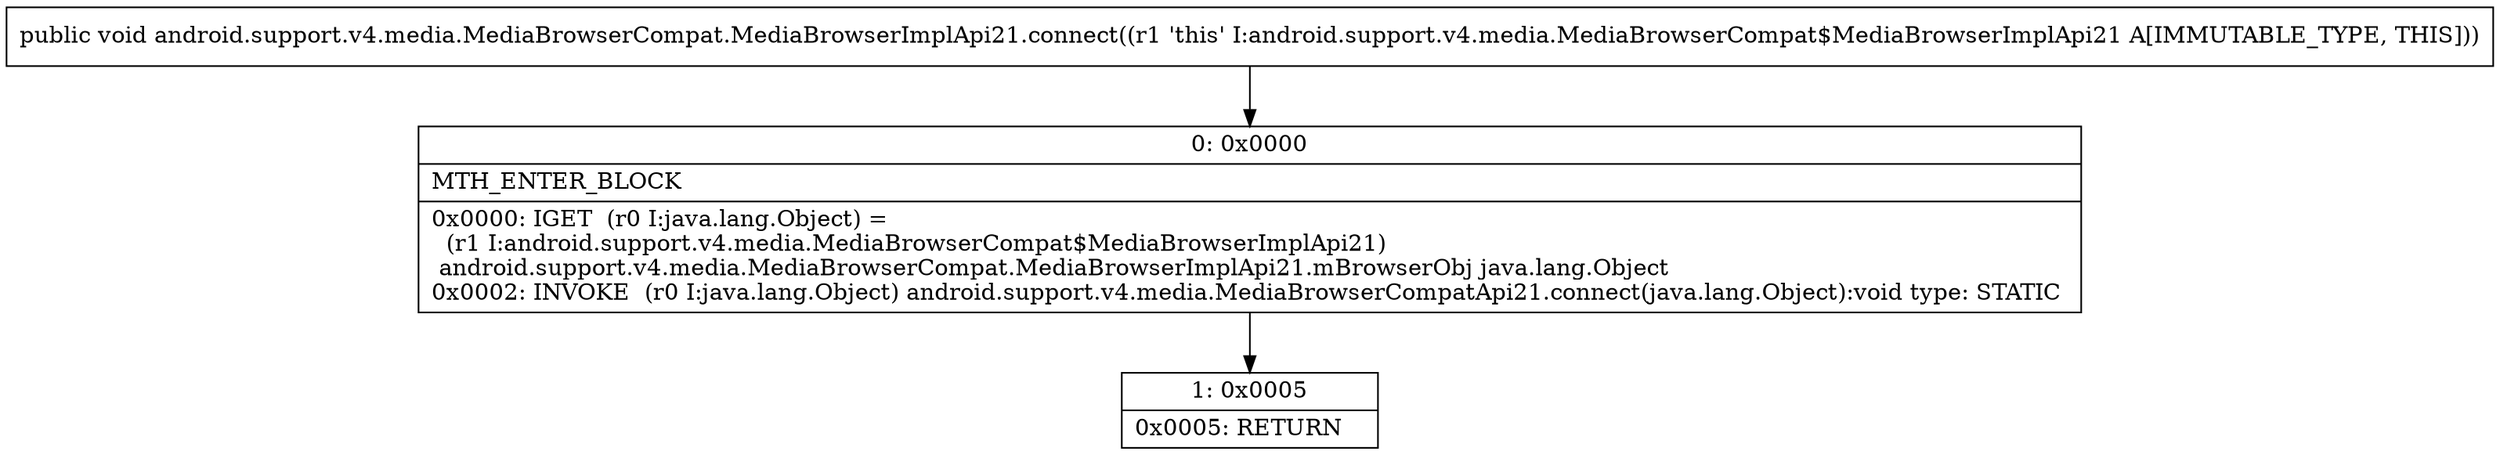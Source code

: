 digraph "CFG forandroid.support.v4.media.MediaBrowserCompat.MediaBrowserImplApi21.connect()V" {
Node_0 [shape=record,label="{0\:\ 0x0000|MTH_ENTER_BLOCK\l|0x0000: IGET  (r0 I:java.lang.Object) = \l  (r1 I:android.support.v4.media.MediaBrowserCompat$MediaBrowserImplApi21)\l android.support.v4.media.MediaBrowserCompat.MediaBrowserImplApi21.mBrowserObj java.lang.Object \l0x0002: INVOKE  (r0 I:java.lang.Object) android.support.v4.media.MediaBrowserCompatApi21.connect(java.lang.Object):void type: STATIC \l}"];
Node_1 [shape=record,label="{1\:\ 0x0005|0x0005: RETURN   \l}"];
MethodNode[shape=record,label="{public void android.support.v4.media.MediaBrowserCompat.MediaBrowserImplApi21.connect((r1 'this' I:android.support.v4.media.MediaBrowserCompat$MediaBrowserImplApi21 A[IMMUTABLE_TYPE, THIS])) }"];
MethodNode -> Node_0;
Node_0 -> Node_1;
}

